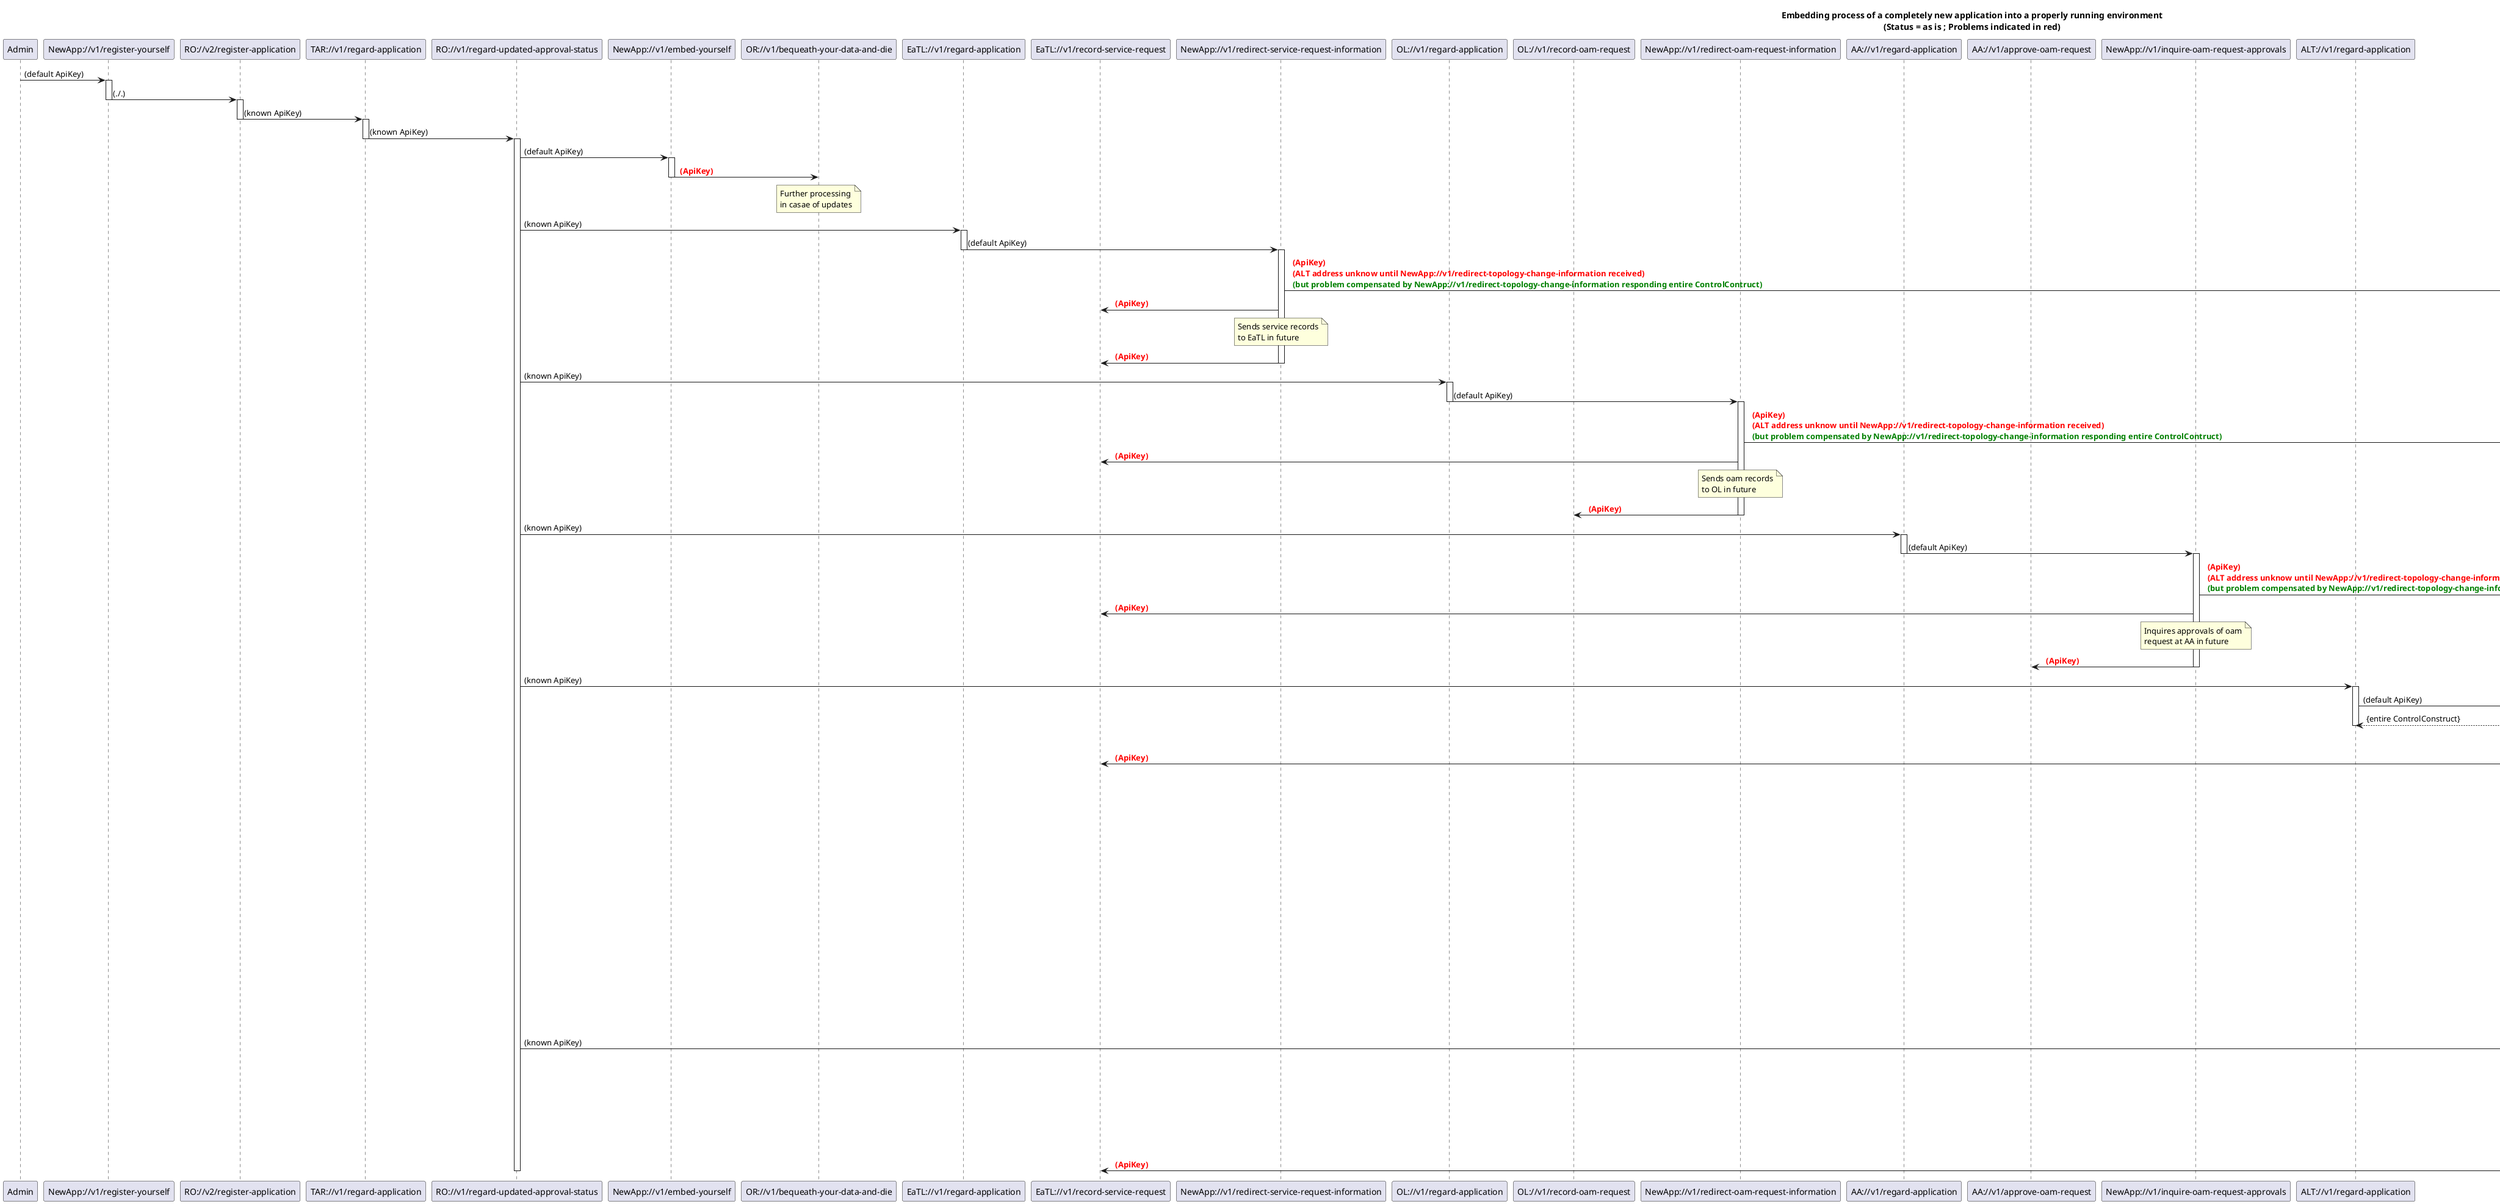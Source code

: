 @startuml EmbedNewApp
skinparam responseMessageBelowArrow true

title
Embedding process of a completely new application into a properly running environment
(Status = as is ; Problems indicated in red)
end title

participant "Admin" as Admin
participant "NewApp://v1/register-yourself" as NewAppRegYs
participant "RO://v2/register-application" as RoRegiA
participant "TAR://v1/regard-application" as TarRegaA
participant "RO://v1/regard-updated-approval-status" as RoRegaUa
participant "NewApp://v1/embed-yourself" as NewAppEmbYs
  participant "OR://v1/bequeath-your-data-and-die" as OrBydad
participant "EaTL://v1/regard-application" as EatlRegaA
  participant "EaTL://v1/record-service-request" as EatlRsr
  participant "NewApp://v1/redirect-service-request-information" as NewAppRsri
participant "OL://v1/regard-application" as OlRegaA
  participant "OL://v1/record-oam-request" as OlRor
  participant "NewApp://v1/redirect-oam-request-information" as NewAppRori
participant "AA://v1/regard-application" as AaRegaA
  participant "AA://v1/approve-oam-request" as AaAor
  participant "NewApp://v1/inquire-oam-request-approvals" as NewAppIora
participant "ALT://v1/regard-application" as AltRegaA
  participant "ALT://v1/update-ltp" as AltUltp
  participant "ALT://v1/delete-ltp-and-dependents" as AltDltpAd
  participant "ALT://v1/update-fc" as AltUfc
  participant "ALT://v1/update-fc-port" as AltUfcP
  participant "ALT://v1/delete-fc-port" as AltDfcP
  participant "NewApp://v1/redirect-topology-change-information" as NewAppRtci
participant "OKM://v1/regard-application" as OkmRegaA
  participant "ALT:///v1/list-link-uuids" as AltLiu
  participant "ALT://v1/list-end-points-of-link" as AltLepol
  participant "NewApp://v1/update-operation-key" as NewAppUok


Admin -> NewAppRegYs : (default ApiKey)

activate NewAppRegYs
NewAppRegYs -> RoRegiA : (./.)
deactivate NewAppRegYs

activate RoRegiA
RoRegiA -> TarRegaA : (known ApiKey)
deactivate RoRegiA

activate TarRegaA
TarRegaA -> RoRegaUa : (known ApiKey)
deactivate TarRegaA

activate RoRegaUa
RoRegaUa -> NewAppEmbYs : (default ApiKey)

  activate NewAppEmbYs
  NewAppEmbYs -> OrBydad : <font color=red> <b> (ApiKey)
  deactivate NewAppEmbYs

  note over OrBydad
  Further processing
  in casae of updates
  end note
  /' activate OrBydad
  'RO://v1/relay-server-replacement'
  'RO://v1/deregister-application'
  deactivate OrBydad '/

RoRegaUa -> EatlRegaA : (known ApiKey)

  activate EatlRegaA
  EatlRegaA -> NewAppRsri : (default ApiKey)
  deactivate EatlRegaA

    activate NewAppRsri
    NewAppRsri -> AltUltp : <font color=red> <b> (ApiKey) \n<font color=red> <b> (ALT address unknow until NewApp://v1/redirect-topology-change-information received) \n<font color=green> <b> (but problem compensated by NewApp://v1/redirect-topology-change-information responding entire ControlContruct)
    NewAppRsri -> EatlRsr : <font color=red> <b> (ApiKey)
    note over NewAppRsri
    Sends service records
    to EaTL in future
    end note
    NewAppRsri -> EatlRsr : <font color=red> <b> (ApiKey)
    deactivate NewAppRsri

RoRegaUa -> OlRegaA : (known ApiKey)

  activate OlRegaA
  OlRegaA -> NewAppRori : (default ApiKey)
  deactivate OlRegaA

    activate NewAppRori
    NewAppRori -> AltUltp : <font color=red> <b> (ApiKey) \n<font color=red> <b> (ALT address unknow until NewApp://v1/redirect-topology-change-information received) \n<font color=green> <b> (but problem compensated by NewApp://v1/redirect-topology-change-information responding entire ControlContruct)
    NewAppRori -> EatlRsr : <font color=red> <b> (ApiKey)
    note over NewAppRori
    Sends oam records
    to OL in future
    end note
    NewAppRori -> OlRor : <font color=red> <b> (ApiKey)
    deactivate NewAppRori

RoRegaUa -> AaRegaA : (known ApiKey)

  activate AaRegaA
  AaRegaA -> NewAppIora : (default ApiKey)
  deactivate AaRegaA

    activate NewAppIora
    NewAppIora -> AltUltp : <font color=red> <b> (ApiKey) \n<font color=red> <b> (ALT address unknow until NewApp://v1/redirect-topology-change-information received) \n<font color=green> <b> (but problem compensated by NewApp://v1/redirect-topology-change-information responding entire ControlContruct)
    NewAppIora -> EatlRsr : <font color=red> <b> (ApiKey)
    note over NewAppIora
    Inquires approvals of oam
    request at AA in future
    end note
    NewAppIora -> AaAor : <font color=red> <b> (ApiKey)
    deactivate NewAppIora

RoRegaUa -> AltRegaA : (known ApiKey)

  activate AltRegaA
  AltRegaA -> NewAppRtci : (default ApiKey)
  NewAppRtci --> AltRegaA : {entire ControlConstruct}
  deactivate AltRegaA

    activate NewAppRtci
    NewAppRtci -> AltUltp : <font color=red> <b> (ApiKey)
    NewAppRtci -> EatlRsr : <font color=red> <b> (ApiKey)

    note over NewAppRtci
    Sends info about
    updated LTPs in future
    end note
    NewAppRtci -> AltUltp : <font color=red> <b> (ApiKey)

    note over NewAppRtci
    Sends info about
    deleted LTPs in future
    end note
    NewAppRtci -> AltDltpAd : <font color=red> <b> (ApiKey)

    note over NewAppRtci
    Sends info about
    updated FCs in future
    end note
    NewAppRtci -> AltUfc : <font color=red> <b> (ApiKey)

    note over NewAppRtci
    Sends info about
    updated FcPorts in future
    end note
    NewAppRtci -> AltUfcP : <font color=red> <b> (ApiKey)

    note over NewAppRtci
    Sends info about
    deleted FcPorts in future
    end note
    NewAppRtci -> AltDfcP : <font color=red> <b> (ApiKey)

    deactivate NewAppRtci

RoRegaUa -> OkmRegaA : (known ApiKey)

  note over OkmRegaA
  As part of cyclic operation:
  overwrites default ApiKeys
  at all OperationServers of new application
  end note
  activate OkmRegaA
  OkmRegaA -> AltLiu : (known ApiKey)
  OkmRegaA -> AltLepol : (known ApiKey)
  OkmRegaA -> NewAppUok : <font color=red> <b> (ApiKey)
  deactivate OkmRegaA

    activate NewAppUok
    NewAppUok -> EatlRsr : <font color=red> <b> (ApiKey)
    deactivate NewAppUok

deactivate RoRegaUa

@enduml